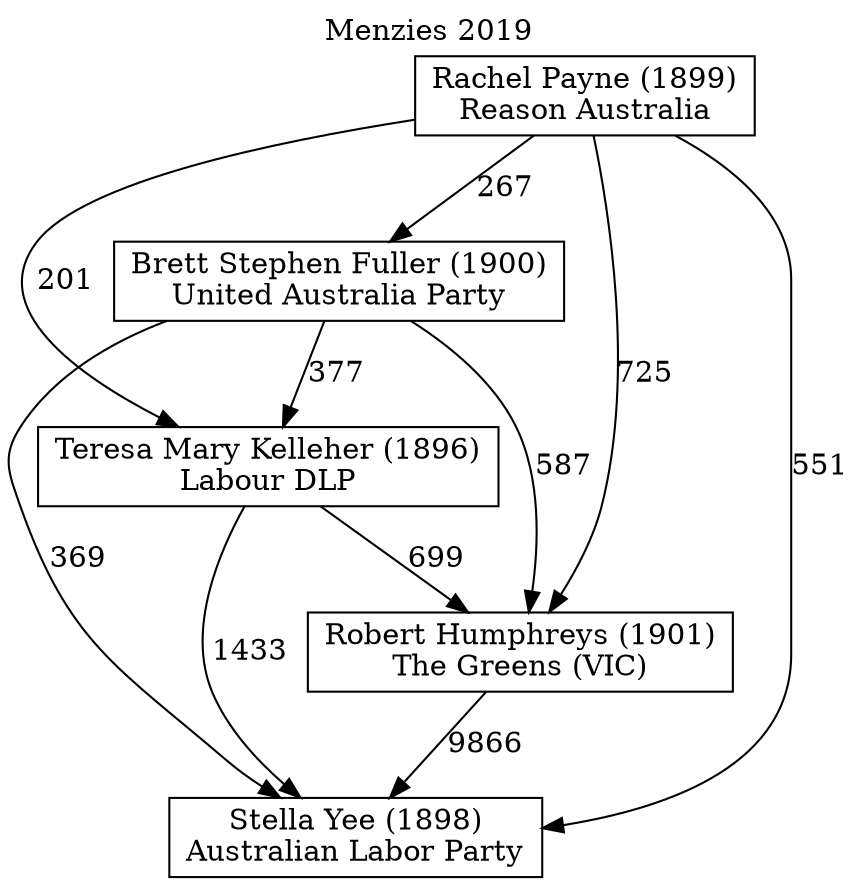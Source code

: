 // House preference flow
digraph "Stella Yee (1898)_Menzies_2019" {
	graph [label="Menzies 2019" labelloc=t mclimit=10]
	node [shape=box]
	"Stella Yee (1898)" [label="Stella Yee (1898)
Australian Labor Party"]
	"Robert Humphreys (1901)" [label="Robert Humphreys (1901)
The Greens (VIC)"]
	"Teresa Mary Kelleher (1896)" [label="Teresa Mary Kelleher (1896)
Labour DLP"]
	"Brett Stephen Fuller (1900)" [label="Brett Stephen Fuller (1900)
United Australia Party"]
	"Rachel Payne (1899)" [label="Rachel Payne (1899)
Reason Australia"]
	"Robert Humphreys (1901)" -> "Stella Yee (1898)" [label=9866]
	"Teresa Mary Kelleher (1896)" -> "Robert Humphreys (1901)" [label=699]
	"Brett Stephen Fuller (1900)" -> "Teresa Mary Kelleher (1896)" [label=377]
	"Rachel Payne (1899)" -> "Brett Stephen Fuller (1900)" [label=267]
	"Teresa Mary Kelleher (1896)" -> "Stella Yee (1898)" [label=1433]
	"Brett Stephen Fuller (1900)" -> "Stella Yee (1898)" [label=369]
	"Rachel Payne (1899)" -> "Stella Yee (1898)" [label=551]
	"Rachel Payne (1899)" -> "Teresa Mary Kelleher (1896)" [label=201]
	"Brett Stephen Fuller (1900)" -> "Robert Humphreys (1901)" [label=587]
	"Rachel Payne (1899)" -> "Robert Humphreys (1901)" [label=725]
}
